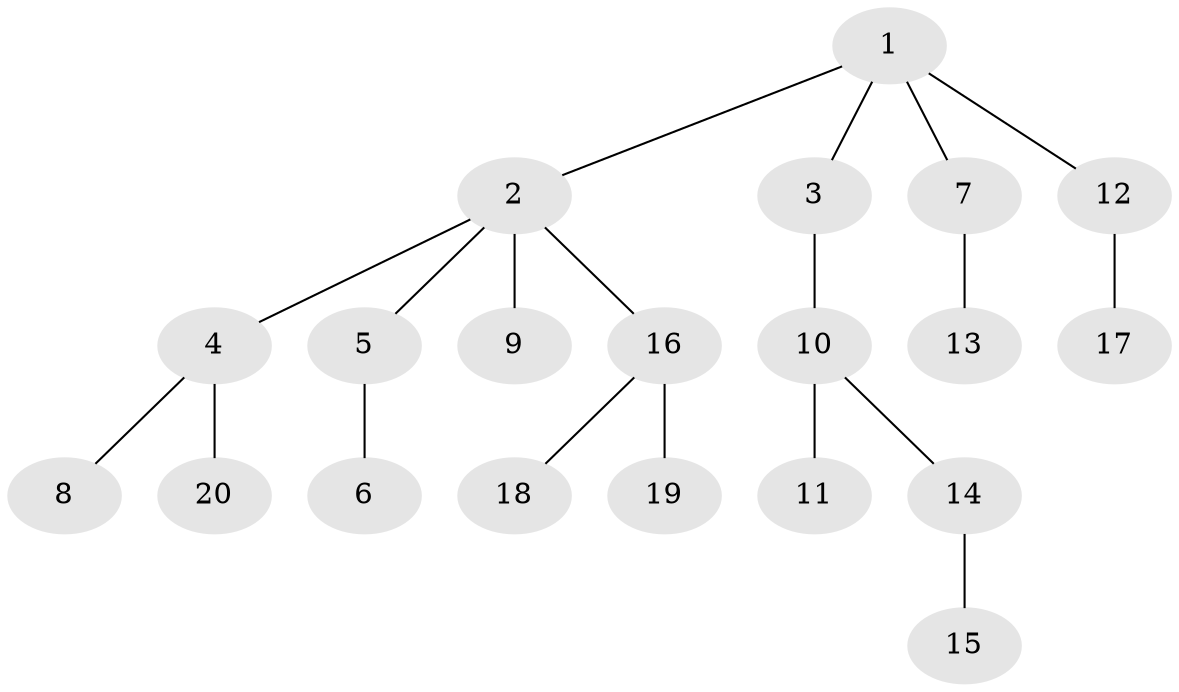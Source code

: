// Generated by graph-tools (version 1.1) at 2025/46/02/15/25 05:46:28]
// undirected, 20 vertices, 19 edges
graph export_dot {
graph [start="1"]
  node [color=gray90,style=filled];
  1;
  2;
  3;
  4;
  5;
  6;
  7;
  8;
  9;
  10;
  11;
  12;
  13;
  14;
  15;
  16;
  17;
  18;
  19;
  20;
  1 -- 2;
  1 -- 3;
  1 -- 7;
  1 -- 12;
  2 -- 4;
  2 -- 5;
  2 -- 9;
  2 -- 16;
  3 -- 10;
  4 -- 8;
  4 -- 20;
  5 -- 6;
  7 -- 13;
  10 -- 11;
  10 -- 14;
  12 -- 17;
  14 -- 15;
  16 -- 18;
  16 -- 19;
}
